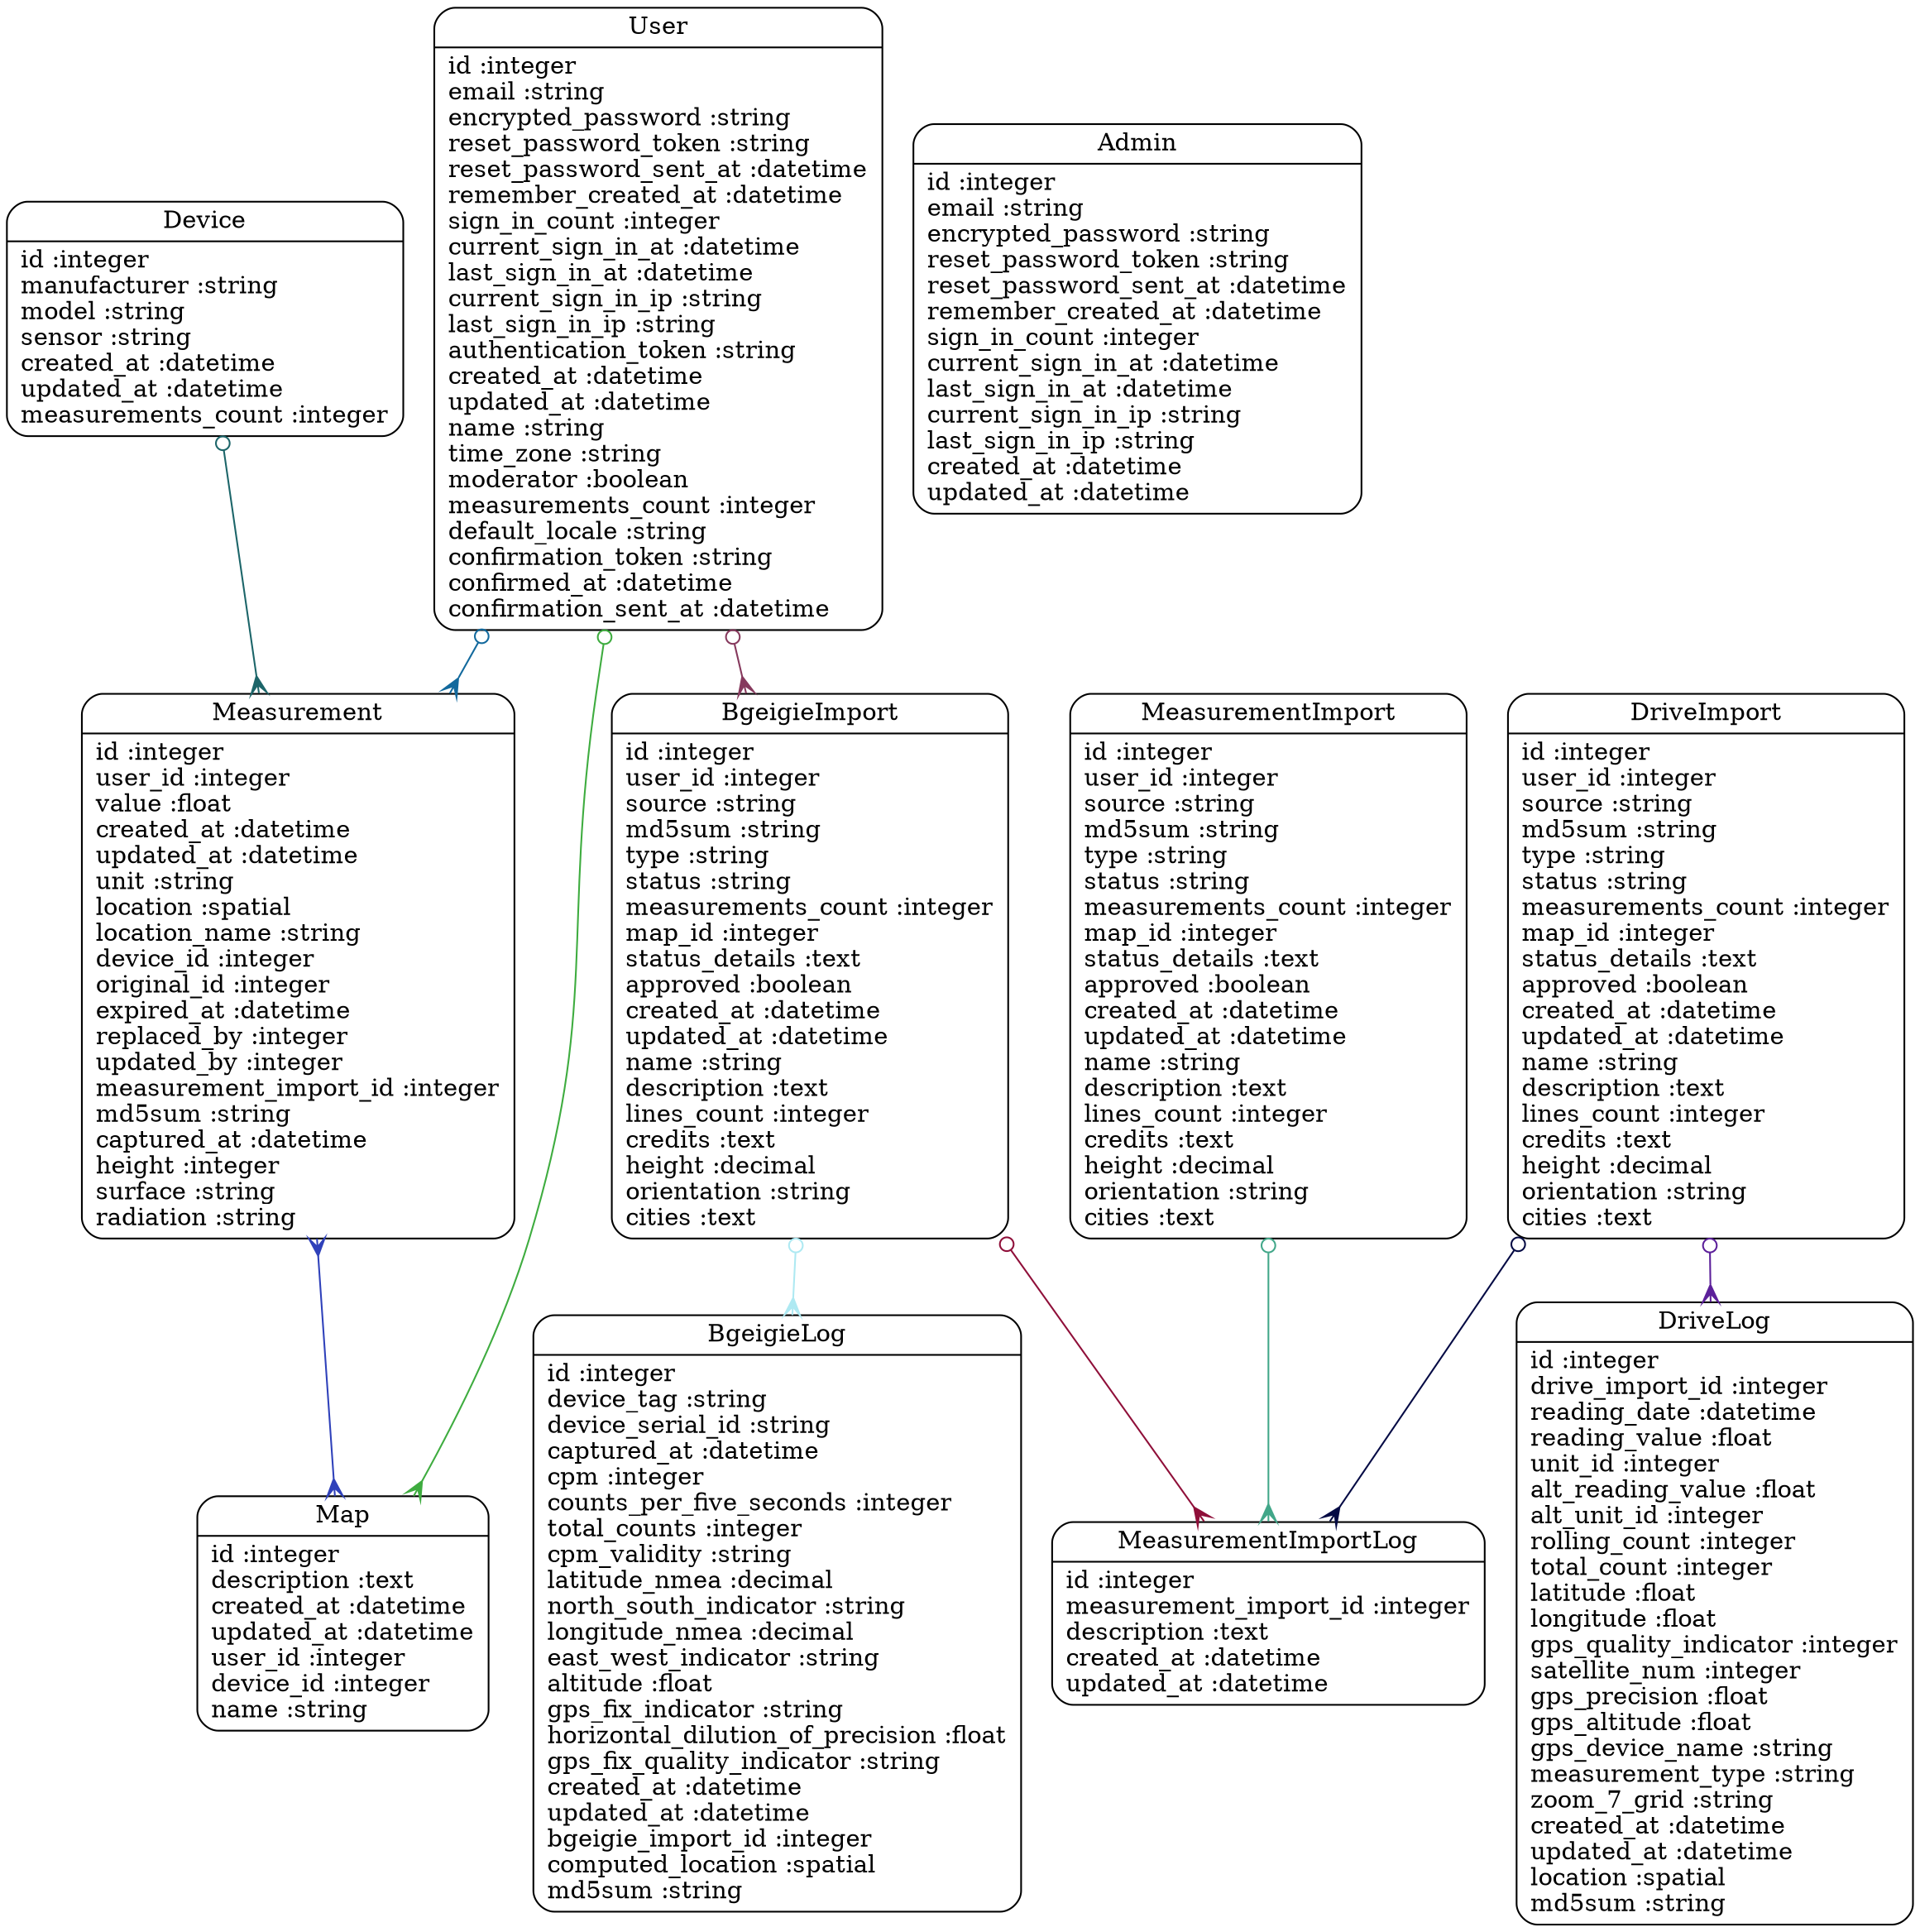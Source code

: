 digraph models_diagram {
	graph[overlap=false, splines=true]
	"MeasurementImport" [shape=Mrecord, label="{MeasurementImport|id :integer\luser_id :integer\lsource :string\lmd5sum :string\ltype :string\lstatus :string\lmeasurements_count :integer\lmap_id :integer\lstatus_details :text\lapproved :boolean\lcreated_at :datetime\lupdated_at :datetime\lname :string\ldescription :text\llines_count :integer\lcredits :text\lheight :decimal\lorientation :string\lcities :text\l}"]
	"Admin" [shape=Mrecord, label="{Admin|id :integer\lemail :string\lencrypted_password :string\lreset_password_token :string\lreset_password_sent_at :datetime\lremember_created_at :datetime\lsign_in_count :integer\lcurrent_sign_in_at :datetime\llast_sign_in_at :datetime\lcurrent_sign_in_ip :string\llast_sign_in_ip :string\lcreated_at :datetime\lupdated_at :datetime\l}"]
	"Device" [shape=Mrecord, label="{Device|id :integer\lmanufacturer :string\lmodel :string\lsensor :string\lcreated_at :datetime\lupdated_at :datetime\lmeasurements_count :integer\l}"]
	"User" [shape=Mrecord, label="{User|id :integer\lemail :string\lencrypted_password :string\lreset_password_token :string\lreset_password_sent_at :datetime\lremember_created_at :datetime\lsign_in_count :integer\lcurrent_sign_in_at :datetime\llast_sign_in_at :datetime\lcurrent_sign_in_ip :string\llast_sign_in_ip :string\lauthentication_token :string\lcreated_at :datetime\lupdated_at :datetime\lname :string\ltime_zone :string\lmoderator :boolean\lmeasurements_count :integer\ldefault_locale :string\lconfirmation_token :string\lconfirmed_at :datetime\lconfirmation_sent_at :datetime\l}"]
	"BgeigieImport" [shape=Mrecord, label="{BgeigieImport|id :integer\luser_id :integer\lsource :string\lmd5sum :string\ltype :string\lstatus :string\lmeasurements_count :integer\lmap_id :integer\lstatus_details :text\lapproved :boolean\lcreated_at :datetime\lupdated_at :datetime\lname :string\ldescription :text\llines_count :integer\lcredits :text\lheight :decimal\lorientation :string\lcities :text\l}"]
	"Map" [shape=Mrecord, label="{Map|id :integer\ldescription :text\lcreated_at :datetime\lupdated_at :datetime\luser_id :integer\ldevice_id :integer\lname :string\l}"]
	"DriveLog" [shape=Mrecord, label="{DriveLog|id :integer\ldrive_import_id :integer\lreading_date :datetime\lreading_value :float\lunit_id :integer\lalt_reading_value :float\lalt_unit_id :integer\lrolling_count :integer\ltotal_count :integer\llatitude :float\llongitude :float\lgps_quality_indicator :integer\lsatellite_num :integer\lgps_precision :float\lgps_altitude :float\lgps_device_name :string\lmeasurement_type :string\lzoom_7_grid :string\lcreated_at :datetime\lupdated_at :datetime\llocation :spatial\lmd5sum :string\l}"]
	"DriveImport" [shape=Mrecord, label="{DriveImport|id :integer\luser_id :integer\lsource :string\lmd5sum :string\ltype :string\lstatus :string\lmeasurements_count :integer\lmap_id :integer\lstatus_details :text\lapproved :boolean\lcreated_at :datetime\lupdated_at :datetime\lname :string\ldescription :text\llines_count :integer\lcredits :text\lheight :decimal\lorientation :string\lcities :text\l}"]
	"Measurement" [shape=Mrecord, label="{Measurement|id :integer\luser_id :integer\lvalue :float\lcreated_at :datetime\lupdated_at :datetime\lunit :string\llocation :spatial\llocation_name :string\ldevice_id :integer\loriginal_id :integer\lexpired_at :datetime\lreplaced_by :integer\lupdated_by :integer\lmeasurement_import_id :integer\lmd5sum :string\lcaptured_at :datetime\lheight :integer\lsurface :string\lradiation :string\l}"]
	"MeasurementImportLog" [shape=Mrecord, label="{MeasurementImportLog|id :integer\lmeasurement_import_id :integer\ldescription :text\lcreated_at :datetime\lupdated_at :datetime\l}"]
	"BgeigieLog" [shape=Mrecord, label="{BgeigieLog|id :integer\ldevice_tag :string\ldevice_serial_id :string\lcaptured_at :datetime\lcpm :integer\lcounts_per_five_seconds :integer\ltotal_counts :integer\lcpm_validity :string\llatitude_nmea :decimal\lnorth_south_indicator :string\llongitude_nmea :decimal\least_west_indicator :string\laltitude :float\lgps_fix_indicator :string\lhorizontal_dilution_of_precision :float\lgps_fix_quality_indicator :string\lcreated_at :datetime\lupdated_at :datetime\lbgeigie_import_id :integer\lcomputed_location :spatial\lmd5sum :string\l}"]
	"MeasurementImport" -> "MeasurementImportLog" [arrowtail=odot, arrowhead=crow, dir=both color="#42A789"]
	"Device" -> "Measurement" [arrowtail=odot, arrowhead=crow, dir=both color="#1C6569"]
	"User" -> "BgeigieImport" [arrowtail=odot, arrowhead=crow, dir=both color="#86395D"]
	"User" -> "Measurement" [arrowtail=odot, arrowhead=crow, dir=both color="#12699D"]
	"User" -> "Map" [arrowtail=odot, arrowhead=crow, dir=both color="#3EAC3F"]
	"BgeigieImport" -> "MeasurementImportLog" [arrowtail=odot, arrowhead=crow, dir=both color="#8F0F39"]
	"BgeigieImport" -> "BgeigieLog" [arrowtail=odot, arrowhead=crow, dir=both color="#AEE9F2"]
	"DriveImport" -> "MeasurementImportLog" [arrowtail=odot, arrowhead=crow, dir=both color="#040A44"]
	"DriveImport" -> "DriveLog" [arrowtail=odot, arrowhead=crow, dir=both color="#5C209A"]
	"Measurement" -> "Map" [arrowtail=crow, arrowhead=crow, dir=both color="#2F41BA"]
}

